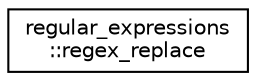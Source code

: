 digraph "Graphical Class Hierarchy"
{
 // LATEX_PDF_SIZE
  edge [fontname="Helvetica",fontsize="10",labelfontname="Helvetica",labelfontsize="10"];
  node [fontname="Helvetica",fontsize="10",shape=record];
  rankdir="LR";
  Node0 [label="regular_expressions\l::regex_replace",height=0.2,width=0.4,color="black", fillcolor="white", style="filled",URL="$interfaceregular__expressions_1_1regex__replace.html",tooltip=" "];
}
